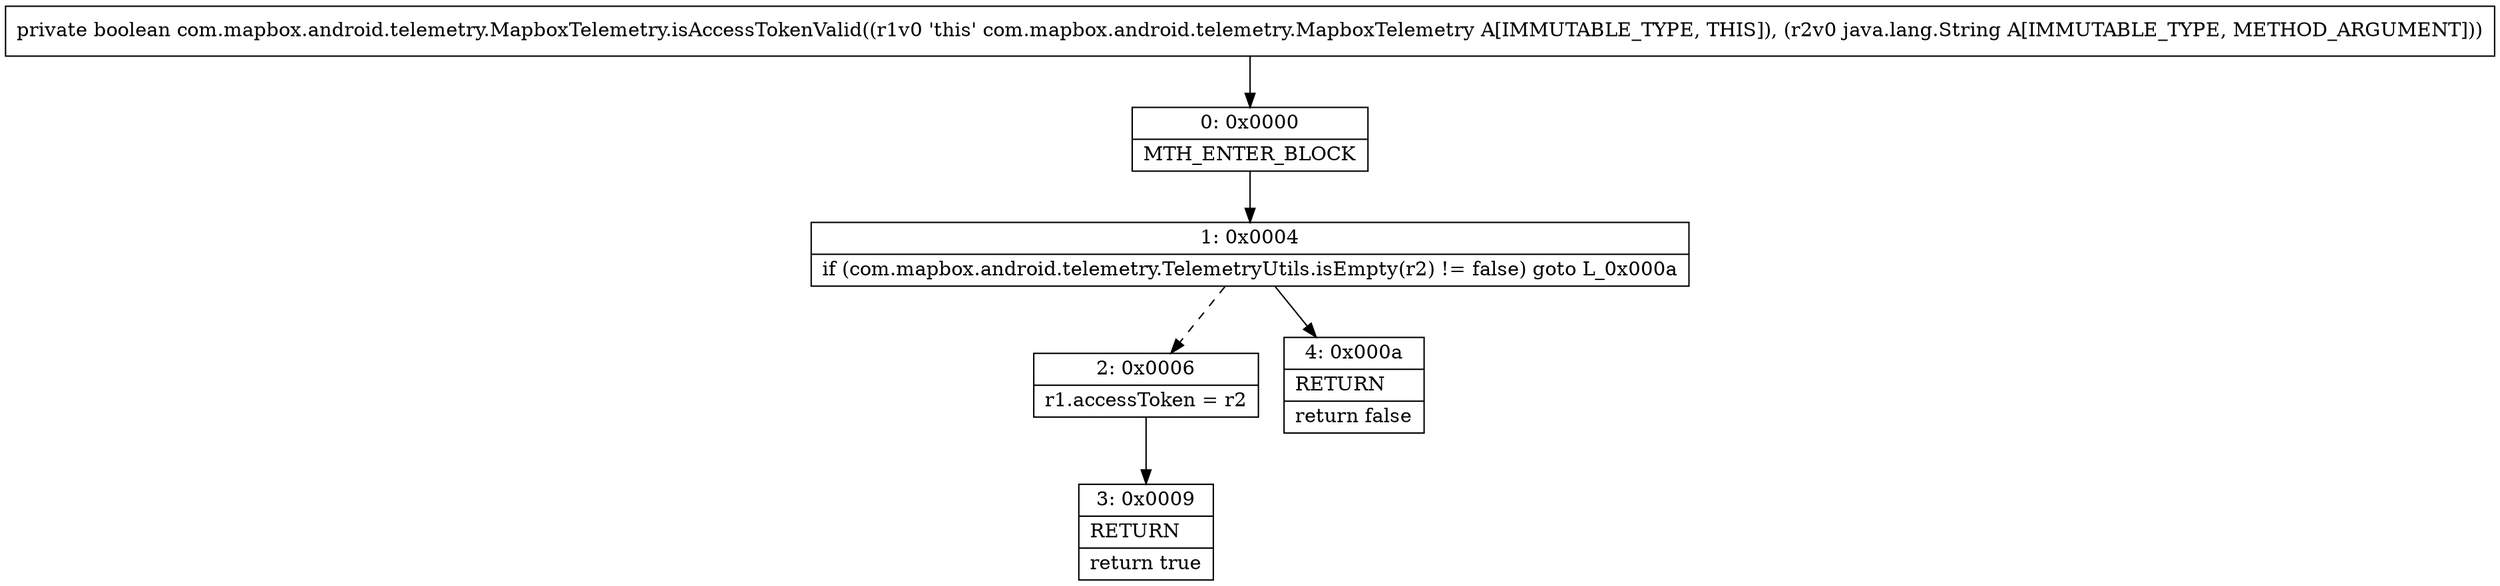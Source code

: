 digraph "CFG forcom.mapbox.android.telemetry.MapboxTelemetry.isAccessTokenValid(Ljava\/lang\/String;)Z" {
Node_0 [shape=record,label="{0\:\ 0x0000|MTH_ENTER_BLOCK\l}"];
Node_1 [shape=record,label="{1\:\ 0x0004|if (com.mapbox.android.telemetry.TelemetryUtils.isEmpty(r2) != false) goto L_0x000a\l}"];
Node_2 [shape=record,label="{2\:\ 0x0006|r1.accessToken = r2\l}"];
Node_3 [shape=record,label="{3\:\ 0x0009|RETURN\l|return true\l}"];
Node_4 [shape=record,label="{4\:\ 0x000a|RETURN\l|return false\l}"];
MethodNode[shape=record,label="{private boolean com.mapbox.android.telemetry.MapboxTelemetry.isAccessTokenValid((r1v0 'this' com.mapbox.android.telemetry.MapboxTelemetry A[IMMUTABLE_TYPE, THIS]), (r2v0 java.lang.String A[IMMUTABLE_TYPE, METHOD_ARGUMENT])) }"];
MethodNode -> Node_0;
Node_0 -> Node_1;
Node_1 -> Node_2[style=dashed];
Node_1 -> Node_4;
Node_2 -> Node_3;
}

